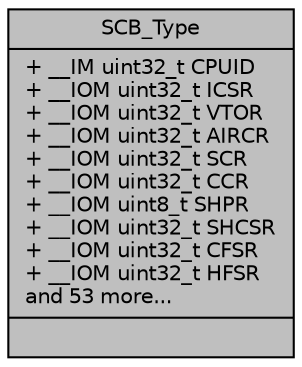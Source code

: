 digraph "SCB_Type"
{
 // LATEX_PDF_SIZE
  edge [fontname="Helvetica",fontsize="10",labelfontname="Helvetica",labelfontsize="10"];
  node [fontname="Helvetica",fontsize="10",shape=record];
  Node1 [label="{SCB_Type\n|+ __IM uint32_t CPUID\l+ __IOM uint32_t ICSR\l+ __IOM uint32_t VTOR\l+ __IOM uint32_t AIRCR\l+ __IOM uint32_t SCR\l+ __IOM uint32_t CCR\l+ __IOM uint8_t SHPR\l+ __IOM uint32_t SHCSR\l+ __IOM uint32_t CFSR\l+ __IOM uint32_t HFSR\land 53 more...\l|}",height=0.2,width=0.4,color="black", fillcolor="grey75", style="filled", fontcolor="black",tooltip="Structure type to access the System Control Block (SCB)."];
}
